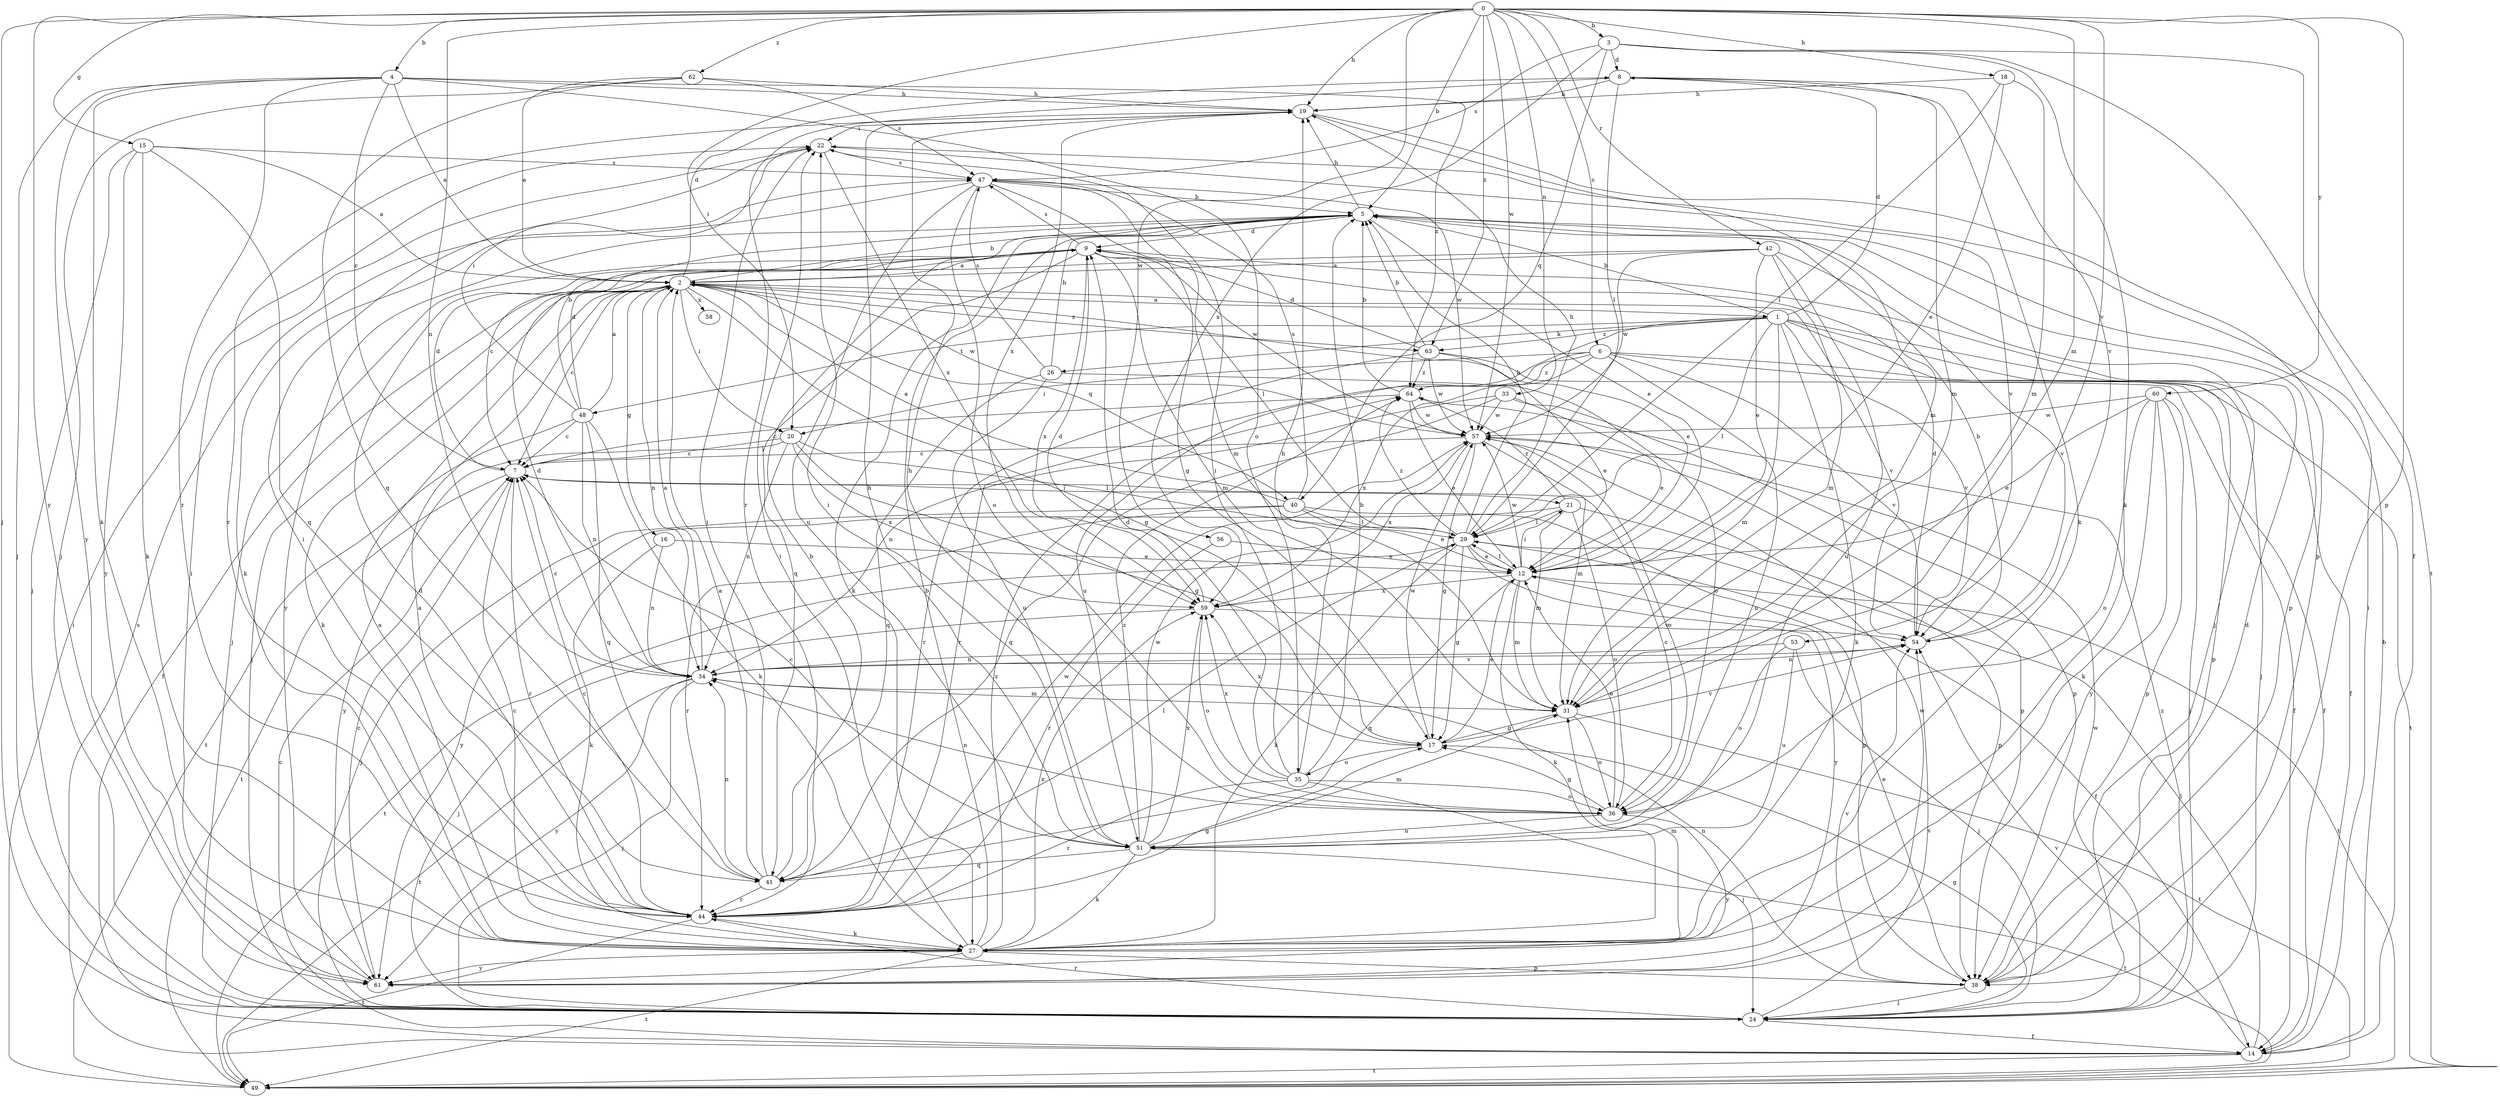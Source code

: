 strict digraph  {
0;
1;
2;
3;
4;
5;
6;
7;
8;
9;
12;
14;
15;
16;
17;
18;
19;
20;
21;
22;
24;
26;
27;
29;
31;
33;
34;
35;
36;
38;
40;
41;
42;
44;
47;
48;
49;
51;
53;
54;
56;
57;
58;
59;
60;
61;
62;
63;
64;
0 -> 3  [label=b];
0 -> 4  [label=b];
0 -> 5  [label=b];
0 -> 6  [label=c];
0 -> 15  [label=g];
0 -> 18  [label=h];
0 -> 19  [label=h];
0 -> 20  [label=i];
0 -> 24  [label=j];
0 -> 31  [label=m];
0 -> 33  [label=n];
0 -> 34  [label=n];
0 -> 38  [label=p];
0 -> 42  [label=r];
0 -> 53  [label=v];
0 -> 56  [label=w];
0 -> 57  [label=w];
0 -> 60  [label=y];
0 -> 61  [label=y];
0 -> 62  [label=z];
0 -> 63  [label=z];
1 -> 5  [label=b];
1 -> 8  [label=d];
1 -> 14  [label=f];
1 -> 24  [label=j];
1 -> 26  [label=k];
1 -> 27  [label=k];
1 -> 29  [label=l];
1 -> 31  [label=m];
1 -> 38  [label=p];
1 -> 48  [label=t];
1 -> 51  [label=u];
1 -> 54  [label=v];
1 -> 63  [label=z];
2 -> 1  [label=a];
2 -> 5  [label=b];
2 -> 7  [label=c];
2 -> 8  [label=d];
2 -> 12  [label=e];
2 -> 14  [label=f];
2 -> 16  [label=g];
2 -> 17  [label=g];
2 -> 20  [label=i];
2 -> 24  [label=j];
2 -> 27  [label=k];
2 -> 34  [label=n];
2 -> 40  [label=q];
2 -> 54  [label=v];
2 -> 57  [label=w];
2 -> 58  [label=x];
2 -> 63  [label=z];
3 -> 8  [label=d];
3 -> 14  [label=f];
3 -> 27  [label=k];
3 -> 40  [label=q];
3 -> 47  [label=s];
3 -> 49  [label=t];
3 -> 59  [label=x];
4 -> 2  [label=a];
4 -> 7  [label=c];
4 -> 19  [label=h];
4 -> 24  [label=j];
4 -> 27  [label=k];
4 -> 35  [label=o];
4 -> 44  [label=r];
4 -> 61  [label=y];
4 -> 64  [label=z];
5 -> 9  [label=d];
5 -> 12  [label=e];
5 -> 19  [label=h];
5 -> 24  [label=j];
5 -> 27  [label=k];
5 -> 38  [label=p];
5 -> 61  [label=y];
6 -> 14  [label=f];
6 -> 20  [label=i];
6 -> 44  [label=r];
6 -> 49  [label=t];
6 -> 51  [label=u];
6 -> 54  [label=v];
6 -> 59  [label=x];
6 -> 64  [label=z];
7 -> 9  [label=d];
7 -> 21  [label=i];
7 -> 44  [label=r];
7 -> 49  [label=t];
8 -> 19  [label=h];
8 -> 27  [label=k];
8 -> 29  [label=l];
8 -> 31  [label=m];
8 -> 44  [label=r];
8 -> 54  [label=v];
9 -> 2  [label=a];
9 -> 24  [label=j];
9 -> 29  [label=l];
9 -> 31  [label=m];
9 -> 41  [label=q];
9 -> 47  [label=s];
9 -> 57  [label=w];
9 -> 59  [label=x];
12 -> 21  [label=i];
12 -> 27  [label=k];
12 -> 29  [label=l];
12 -> 31  [label=m];
12 -> 41  [label=q];
12 -> 49  [label=t];
12 -> 57  [label=w];
12 -> 59  [label=x];
14 -> 5  [label=b];
14 -> 7  [label=c];
14 -> 22  [label=i];
14 -> 29  [label=l];
14 -> 47  [label=s];
14 -> 49  [label=t];
14 -> 54  [label=v];
15 -> 2  [label=a];
15 -> 24  [label=j];
15 -> 27  [label=k];
15 -> 41  [label=q];
15 -> 47  [label=s];
15 -> 61  [label=y];
16 -> 12  [label=e];
16 -> 27  [label=k];
16 -> 34  [label=n];
17 -> 12  [label=e];
17 -> 35  [label=o];
17 -> 54  [label=v];
17 -> 57  [label=w];
17 -> 59  [label=x];
18 -> 12  [label=e];
18 -> 19  [label=h];
18 -> 29  [label=l];
18 -> 31  [label=m];
19 -> 22  [label=i];
19 -> 31  [label=m];
19 -> 38  [label=p];
19 -> 44  [label=r];
19 -> 59  [label=x];
20 -> 7  [label=c];
20 -> 17  [label=g];
20 -> 29  [label=l];
20 -> 34  [label=n];
20 -> 59  [label=x];
20 -> 61  [label=y];
21 -> 29  [label=l];
21 -> 31  [label=m];
21 -> 36  [label=o];
21 -> 38  [label=p];
21 -> 61  [label=y];
21 -> 64  [label=z];
22 -> 47  [label=s];
22 -> 54  [label=v];
22 -> 59  [label=x];
24 -> 14  [label=f];
24 -> 17  [label=g];
24 -> 44  [label=r];
24 -> 54  [label=v];
24 -> 57  [label=w];
24 -> 64  [label=z];
26 -> 5  [label=b];
26 -> 36  [label=o];
26 -> 41  [label=q];
26 -> 47  [label=s];
26 -> 51  [label=u];
27 -> 2  [label=a];
27 -> 5  [label=b];
27 -> 7  [label=c];
27 -> 22  [label=i];
27 -> 31  [label=m];
27 -> 38  [label=p];
27 -> 49  [label=t];
27 -> 59  [label=x];
27 -> 61  [label=y];
27 -> 64  [label=z];
29 -> 5  [label=b];
29 -> 12  [label=e];
29 -> 14  [label=f];
29 -> 17  [label=g];
29 -> 19  [label=h];
29 -> 27  [label=k];
29 -> 49  [label=t];
29 -> 61  [label=y];
29 -> 64  [label=z];
31 -> 17  [label=g];
31 -> 36  [label=o];
31 -> 49  [label=t];
33 -> 12  [label=e];
33 -> 34  [label=n];
33 -> 38  [label=p];
33 -> 41  [label=q];
33 -> 57  [label=w];
34 -> 2  [label=a];
34 -> 7  [label=c];
34 -> 9  [label=d];
34 -> 24  [label=j];
34 -> 31  [label=m];
34 -> 49  [label=t];
34 -> 54  [label=v];
34 -> 61  [label=y];
35 -> 5  [label=b];
35 -> 9  [label=d];
35 -> 19  [label=h];
35 -> 22  [label=i];
35 -> 24  [label=j];
35 -> 36  [label=o];
35 -> 44  [label=r];
35 -> 59  [label=x];
36 -> 7  [label=c];
36 -> 12  [label=e];
36 -> 17  [label=g];
36 -> 19  [label=h];
36 -> 34  [label=n];
36 -> 51  [label=u];
36 -> 61  [label=y];
38 -> 9  [label=d];
38 -> 12  [label=e];
38 -> 24  [label=j];
38 -> 34  [label=n];
38 -> 54  [label=v];
40 -> 2  [label=a];
40 -> 12  [label=e];
40 -> 24  [label=j];
40 -> 29  [label=l];
40 -> 38  [label=p];
40 -> 44  [label=r];
40 -> 47  [label=s];
41 -> 2  [label=a];
41 -> 5  [label=b];
41 -> 22  [label=i];
41 -> 29  [label=l];
41 -> 34  [label=n];
41 -> 44  [label=r];
42 -> 2  [label=a];
42 -> 7  [label=c];
42 -> 12  [label=e];
42 -> 31  [label=m];
42 -> 51  [label=u];
42 -> 54  [label=v];
42 -> 57  [label=w];
44 -> 2  [label=a];
44 -> 7  [label=c];
44 -> 9  [label=d];
44 -> 17  [label=g];
44 -> 22  [label=i];
44 -> 27  [label=k];
44 -> 49  [label=t];
44 -> 57  [label=w];
47 -> 5  [label=b];
47 -> 17  [label=g];
47 -> 27  [label=k];
47 -> 31  [label=m];
47 -> 36  [label=o];
47 -> 51  [label=u];
47 -> 57  [label=w];
48 -> 2  [label=a];
48 -> 5  [label=b];
48 -> 7  [label=c];
48 -> 9  [label=d];
48 -> 22  [label=i];
48 -> 27  [label=k];
48 -> 34  [label=n];
48 -> 41  [label=q];
48 -> 49  [label=t];
49 -> 22  [label=i];
51 -> 7  [label=c];
51 -> 19  [label=h];
51 -> 22  [label=i];
51 -> 27  [label=k];
51 -> 31  [label=m];
51 -> 41  [label=q];
51 -> 49  [label=t];
51 -> 57  [label=w];
51 -> 59  [label=x];
51 -> 64  [label=z];
53 -> 24  [label=j];
53 -> 34  [label=n];
53 -> 36  [label=o];
53 -> 51  [label=u];
54 -> 5  [label=b];
54 -> 9  [label=d];
54 -> 34  [label=n];
56 -> 12  [label=e];
56 -> 44  [label=r];
57 -> 7  [label=c];
57 -> 17  [label=g];
57 -> 31  [label=m];
57 -> 36  [label=o];
57 -> 38  [label=p];
57 -> 59  [label=x];
59 -> 9  [label=d];
59 -> 24  [label=j];
59 -> 36  [label=o];
59 -> 54  [label=v];
60 -> 12  [label=e];
60 -> 24  [label=j];
60 -> 27  [label=k];
60 -> 36  [label=o];
60 -> 38  [label=p];
60 -> 57  [label=w];
60 -> 61  [label=y];
61 -> 7  [label=c];
61 -> 22  [label=i];
61 -> 57  [label=w];
62 -> 2  [label=a];
62 -> 19  [label=h];
62 -> 24  [label=j];
62 -> 41  [label=q];
62 -> 47  [label=s];
63 -> 5  [label=b];
63 -> 9  [label=d];
63 -> 12  [label=e];
63 -> 14  [label=f];
63 -> 44  [label=r];
63 -> 57  [label=w];
63 -> 64  [label=z];
64 -> 5  [label=b];
64 -> 7  [label=c];
64 -> 12  [label=e];
64 -> 57  [label=w];
}
